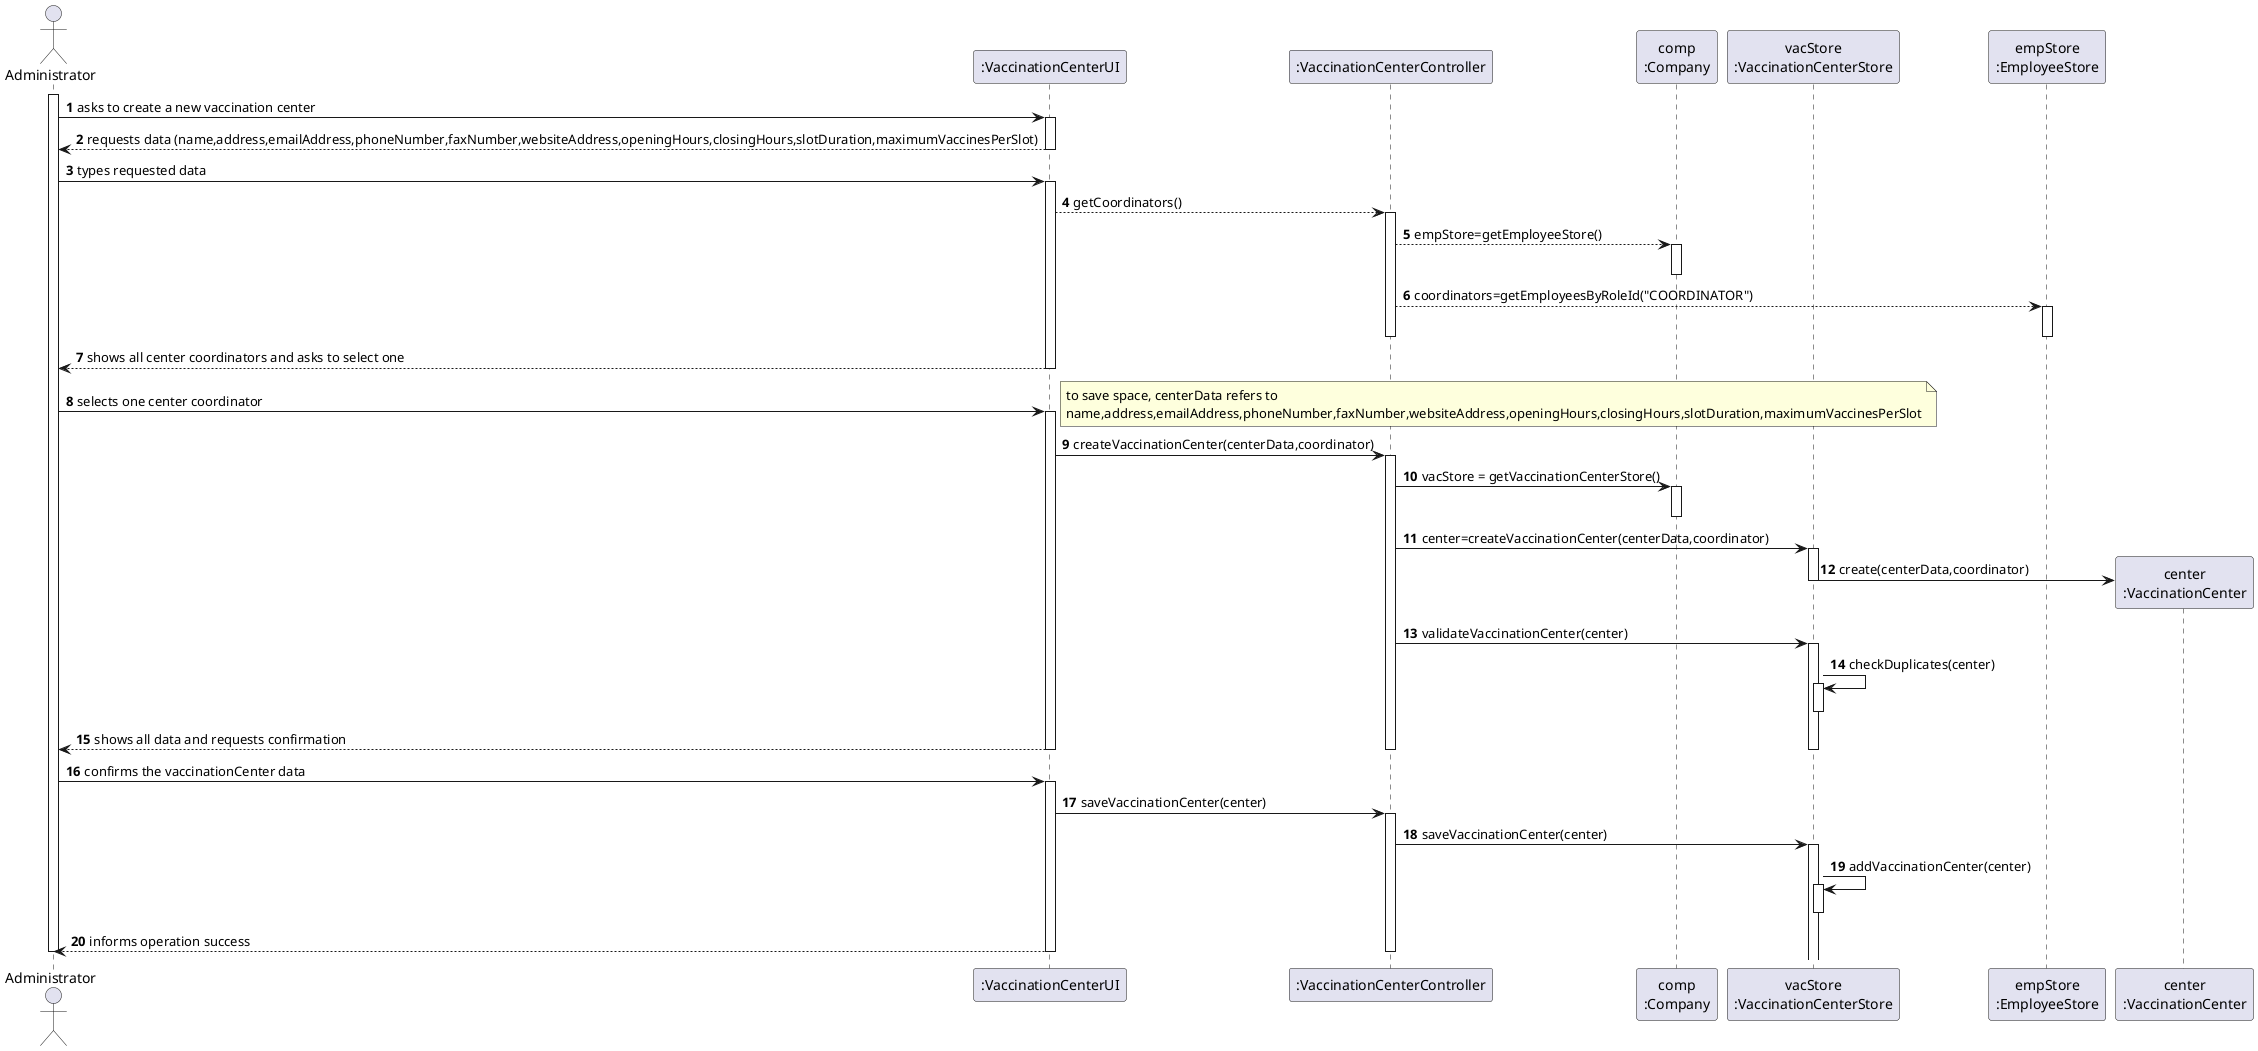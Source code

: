 @startuml US09_SD
autonumber
actor "Administrator" as ADM

participant ":VaccinationCenterUI" as UI
participant ":VaccinationCenterController" as CTRL
participant "comp\n:Company" as COMP
participant "vacStore\n:VaccinationCenterStore" as VACSTORE
participant "empStore\n:EmployeeStore" as EMPSTORE
participant "center\n:VaccinationCenter" as CENTER

activate ADM 
ADM -> UI : asks to create a new vaccination center
activate UI

UI --> ADM : requests data (name,address,emailAddress,phoneNumber,faxNumber,websiteAddress,openingHours,closingHours,slotDuration,maximumVaccinesPerSlot)
deactivate UI

ADM -> UI : types requested data
activate UI

UI --> CTRL : getCoordinators()
activate CTRL

CTRL --> COMP : empStore=getEmployeeStore()
activate COMP
deactivate COMP

CTRL --> EMPSTORE : coordinators=getEmployeesByRoleId("COORDINATOR")
activate EMPSTORE
deactivate CTRL
deactivate EMPSTORE

UI --> ADM : shows all center coordinators and asks to select one
deactivate UI

ADM -> UI : selects one center coordinator
activate UI

note right
    to save space, centerData refers to 
    name,address,emailAddress,phoneNumber,faxNumber,websiteAddress,openingHours,closingHours,slotDuration,maximumVaccinesPerSlot
end note

UI -> CTRL : createVaccinationCenter(centerData,coordinator)
activate CTRL

CTRL -> COMP : vacStore = getVaccinationCenterStore()
activate COMP
deactivate COMP

CTRL -> VACSTORE : center=createVaccinationCenter(centerData,coordinator)
activate VACSTORE

VACSTORE -> CENTER** : create(centerData,coordinator)
deactivate VACSTORE

CTRL -> VACSTORE : validateVaccinationCenter(center)
activate VACSTORE

VACSTORE -> VACSTORE : checkDuplicates(center)
activate VACSTORE
deactivate VACSTORE

UI --> ADM: shows all data and requests confirmation
deactivate VACSTORE
deactivate CTRL
deactivate UI

ADM -> UI : confirms the vaccinationCenter data
activate UI
UI -> CTRL : saveVaccinationCenter(center)
activate CTRL

CTRL -> VACSTORE : saveVaccinationCenter(center)
activate VACSTORE



VACSTORE -> VACSTORE : addVaccinationCenter(center)
activate VACSTORE
deactivate VACSTORE

UI --> ADM : informs operation success
deactivate COMP
deactivate CTRL
deactivate UI

deactivate ADM

@enduml